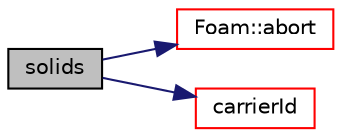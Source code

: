 digraph "solids"
{
  bgcolor="transparent";
  edge [fontname="Helvetica",fontsize="10",labelfontname="Helvetica",labelfontsize="10"];
  node [fontname="Helvetica",fontsize="10",shape=record];
  rankdir="LR";
  Node468 [label="solids",height=0.2,width=0.4,color="black", fillcolor="grey75", style="filled", fontcolor="black"];
  Node468 -> Node469 [color="midnightblue",fontsize="10",style="solid",fontname="Helvetica"];
  Node469 [label="Foam::abort",height=0.2,width=0.4,color="red",URL="$a21851.html#a447107a607d03e417307c203fa5fb44b"];
  Node468 -> Node514 [color="midnightblue",fontsize="10",style="solid",fontname="Helvetica"];
  Node514 [label="carrierId",height=0.2,width=0.4,color="red",URL="$a31525.html#a72bc1c01f3925ac4cb21cf579083ea9b",tooltip="Index of carrier component. "];
}
